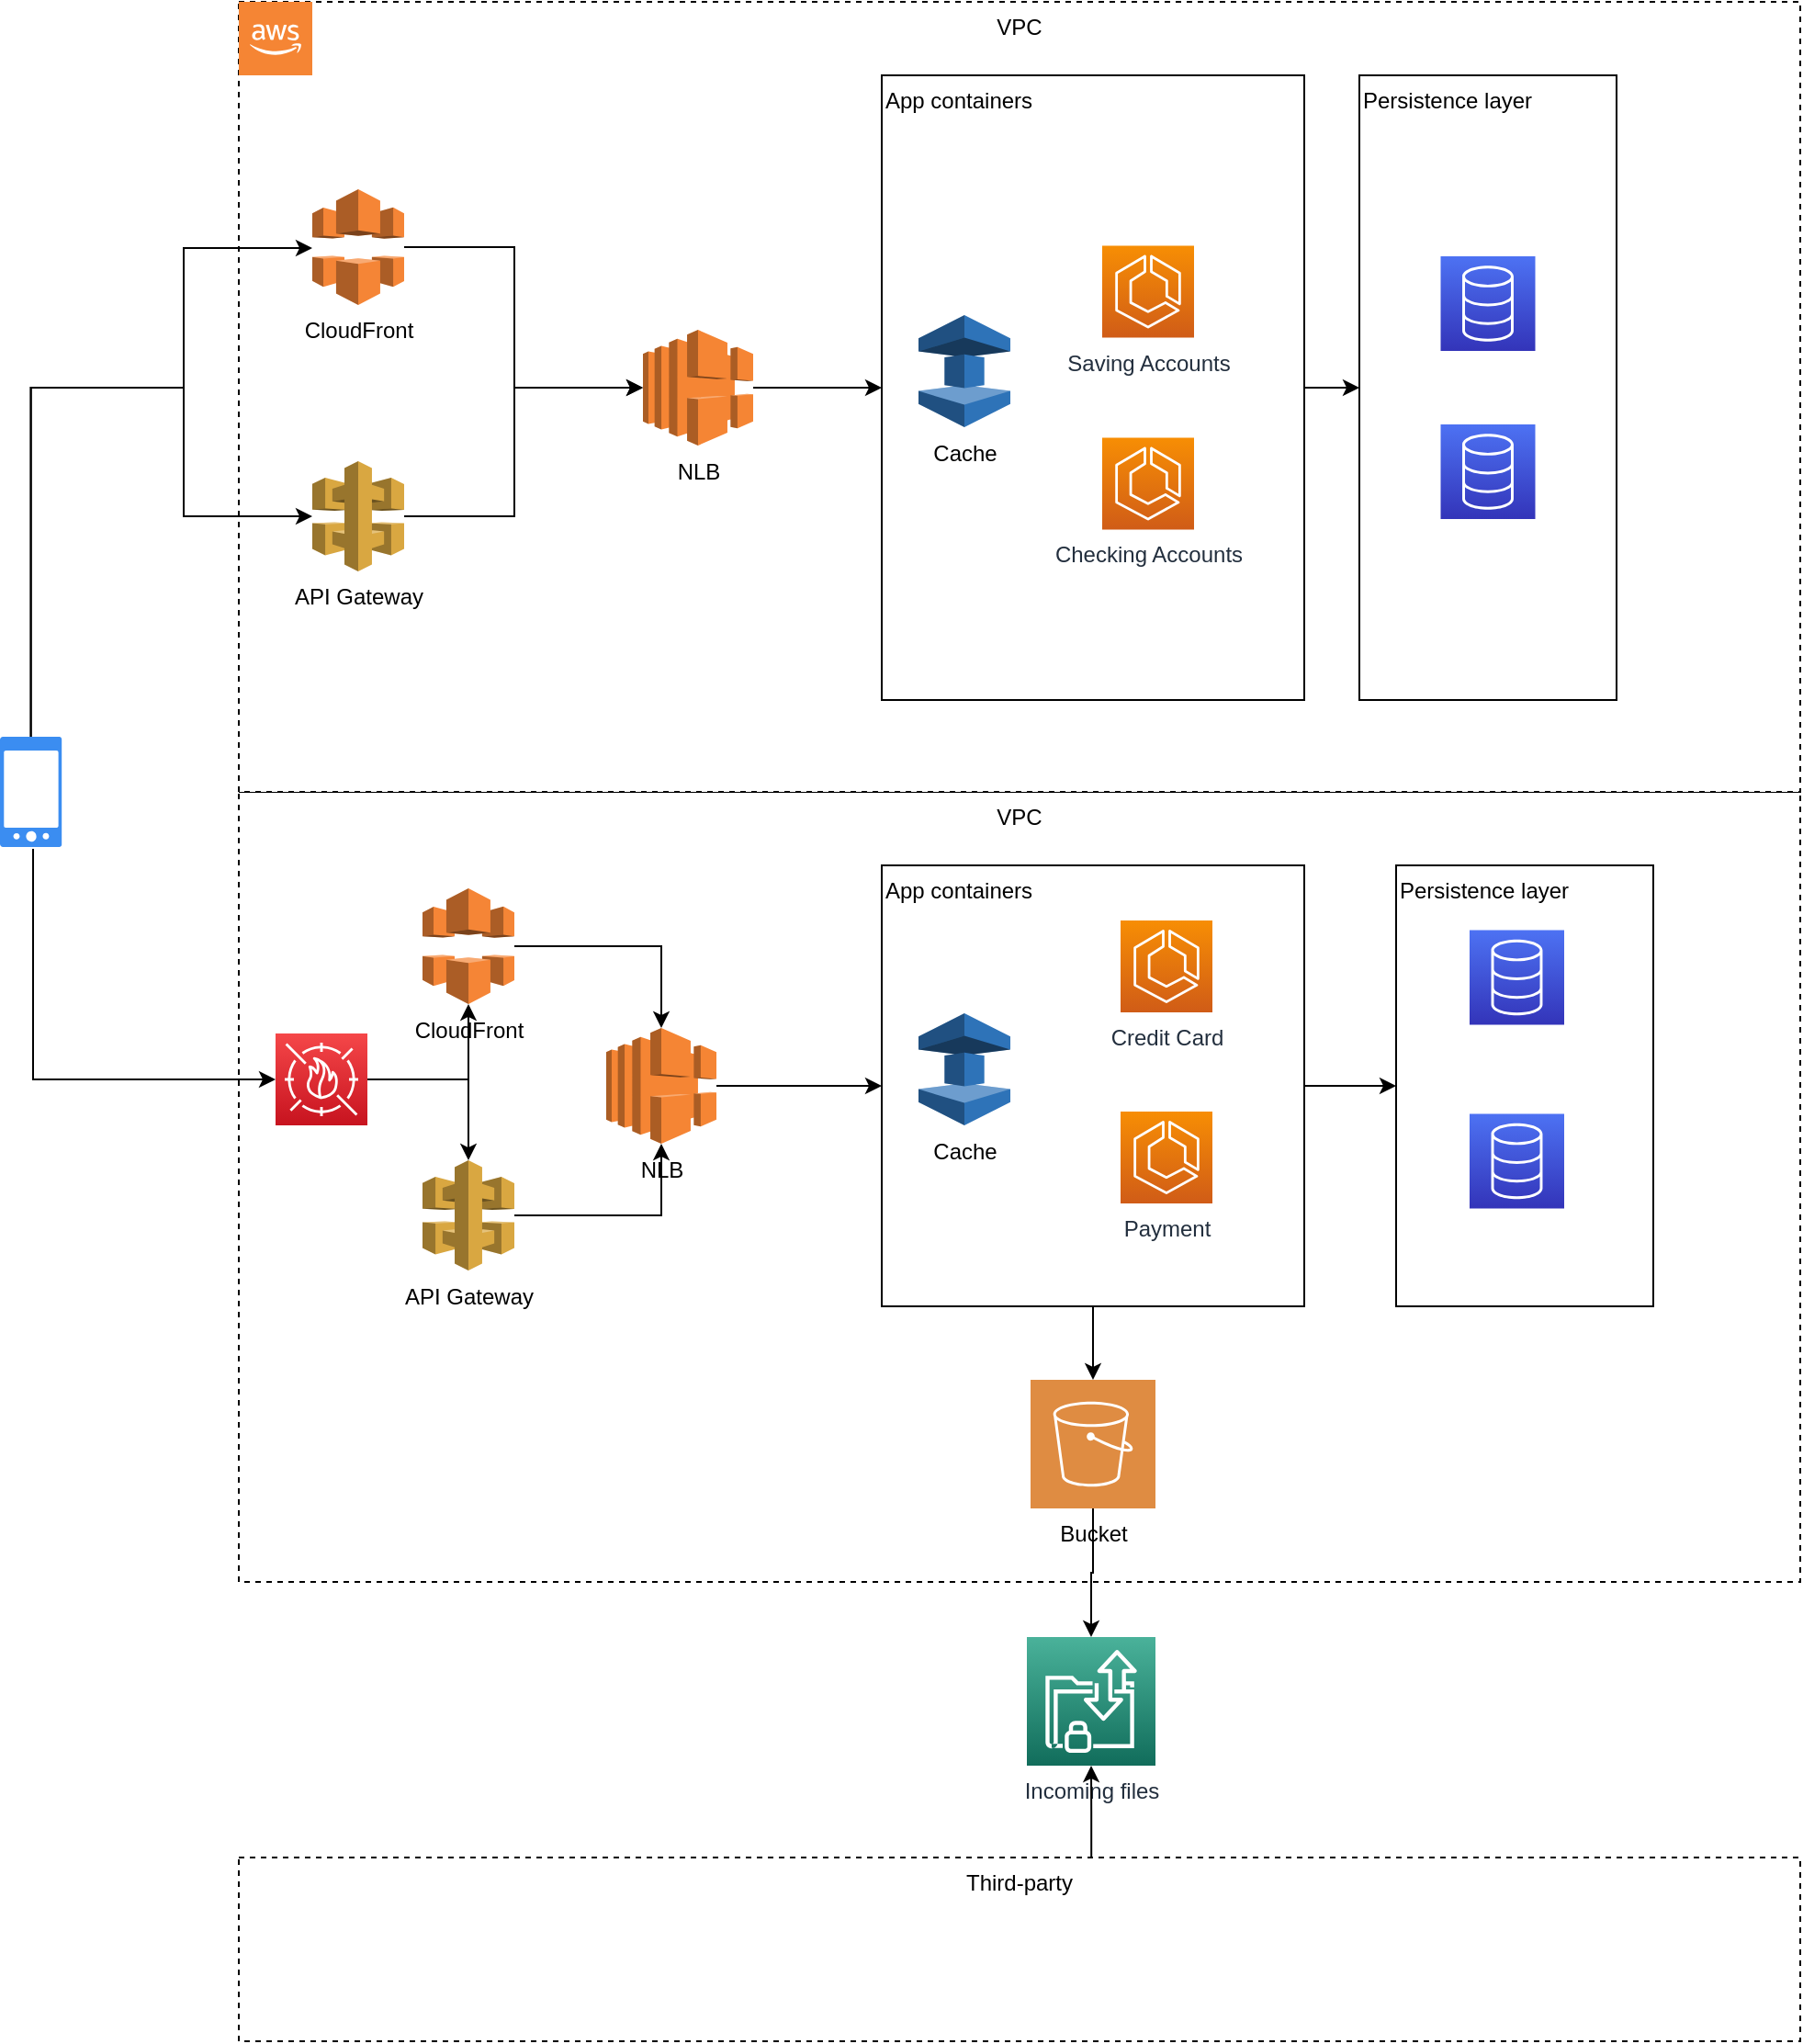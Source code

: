 <mxfile version="20.8.3" type="github">
  <diagram id="5bzbKDXPPmBTwJNbyLpx" name="Página-1">
    <mxGraphModel dx="1361" dy="769" grid="1" gridSize="10" guides="1" tooltips="1" connect="1" arrows="1" fold="1" page="0" pageScale="1" pageWidth="827" pageHeight="1169" math="0" shadow="0">
      <root>
        <mxCell id="0" />
        <mxCell id="1" parent="0" />
        <mxCell id="rhNm14BsYkUtB-FH_xdw-1" value="VPC" style="rounded=0;whiteSpace=wrap;html=1;verticalAlign=top;dashed=1;" vertex="1" parent="1">
          <mxGeometry x="140" y="490" width="850" height="430" as="geometry" />
        </mxCell>
        <mxCell id="9ftaW-9AjqoJVhmIAfhh-5" value="VPC" style="rounded=0;whiteSpace=wrap;html=1;verticalAlign=top;dashed=1;" parent="1" vertex="1">
          <mxGeometry x="140" y="60" width="850" height="430" as="geometry" />
        </mxCell>
        <mxCell id="9ftaW-9AjqoJVhmIAfhh-8" style="edgeStyle=orthogonalEdgeStyle;rounded=0;orthogonalLoop=1;jettySize=auto;html=1;" parent="1" source="9ftaW-9AjqoJVhmIAfhh-1" target="9ftaW-9AjqoJVhmIAfhh-2" edge="1">
          <mxGeometry relative="1" as="geometry">
            <Array as="points">
              <mxPoint x="110" y="270" />
              <mxPoint x="110" y="194" />
            </Array>
          </mxGeometry>
        </mxCell>
        <mxCell id="9ftaW-9AjqoJVhmIAfhh-9" style="edgeStyle=orthogonalEdgeStyle;rounded=0;orthogonalLoop=1;jettySize=auto;html=1;" parent="1" source="9ftaW-9AjqoJVhmIAfhh-1" target="9ftaW-9AjqoJVhmIAfhh-7" edge="1">
          <mxGeometry relative="1" as="geometry">
            <Array as="points">
              <mxPoint x="110" y="270" />
              <mxPoint x="110" y="340" />
            </Array>
          </mxGeometry>
        </mxCell>
        <mxCell id="rhNm14BsYkUtB-FH_xdw-19" style="edgeStyle=orthogonalEdgeStyle;rounded=0;orthogonalLoop=1;jettySize=auto;html=1;entryX=0;entryY=0.5;entryDx=0;entryDy=0;entryPerimeter=0;exitX=0.536;exitY=1.017;exitDx=0;exitDy=0;exitPerimeter=0;" edge="1" parent="1" source="9ftaW-9AjqoJVhmIAfhh-1" target="rhNm14BsYkUtB-FH_xdw-18">
          <mxGeometry relative="1" as="geometry" />
        </mxCell>
        <mxCell id="9ftaW-9AjqoJVhmIAfhh-1" value="" style="sketch=0;html=1;aspect=fixed;strokeColor=none;shadow=0;align=center;verticalAlign=top;fillColor=#3B8DF1;shape=mxgraph.gcp2.phone_android" parent="1" vertex="1">
          <mxGeometry x="10" y="460" width="33.6" height="60" as="geometry" />
        </mxCell>
        <mxCell id="9ftaW-9AjqoJVhmIAfhh-10" style="edgeStyle=orthogonalEdgeStyle;rounded=0;orthogonalLoop=1;jettySize=auto;html=1;" parent="1" source="9ftaW-9AjqoJVhmIAfhh-2" target="9ftaW-9AjqoJVhmIAfhh-6" edge="1">
          <mxGeometry relative="1" as="geometry">
            <Array as="points">
              <mxPoint x="290" y="194" />
              <mxPoint x="290" y="270" />
            </Array>
          </mxGeometry>
        </mxCell>
        <mxCell id="9ftaW-9AjqoJVhmIAfhh-2" value="CloudFront" style="outlineConnect=0;dashed=0;verticalLabelPosition=bottom;verticalAlign=top;align=center;html=1;shape=mxgraph.aws3.cloudfront;fillColor=#F58536;gradientColor=none;" parent="1" vertex="1">
          <mxGeometry x="180" y="162" width="50" height="63" as="geometry" />
        </mxCell>
        <mxCell id="9ftaW-9AjqoJVhmIAfhh-3" value="" style="outlineConnect=0;dashed=0;verticalLabelPosition=bottom;verticalAlign=top;align=center;html=1;shape=mxgraph.aws3.cloud_2;fillColor=#F58534;gradientColor=none;" parent="1" vertex="1">
          <mxGeometry x="140" y="60" width="40" height="40" as="geometry" />
        </mxCell>
        <mxCell id="9ftaW-9AjqoJVhmIAfhh-17" style="edgeStyle=orthogonalEdgeStyle;rounded=0;orthogonalLoop=1;jettySize=auto;html=1;" parent="1" source="9ftaW-9AjqoJVhmIAfhh-6" target="9ftaW-9AjqoJVhmIAfhh-13" edge="1">
          <mxGeometry relative="1" as="geometry" />
        </mxCell>
        <mxCell id="9ftaW-9AjqoJVhmIAfhh-6" value="NLB" style="outlineConnect=0;dashed=0;verticalLabelPosition=bottom;verticalAlign=top;align=center;html=1;shape=mxgraph.aws3.elastic_load_balancing;fillColor=#F58534;gradientColor=none;" parent="1" vertex="1">
          <mxGeometry x="360" y="238.5" width="60" height="63" as="geometry" />
        </mxCell>
        <mxCell id="9ftaW-9AjqoJVhmIAfhh-11" style="edgeStyle=orthogonalEdgeStyle;rounded=0;orthogonalLoop=1;jettySize=auto;html=1;" parent="1" source="9ftaW-9AjqoJVhmIAfhh-7" target="9ftaW-9AjqoJVhmIAfhh-6" edge="1">
          <mxGeometry relative="1" as="geometry">
            <Array as="points">
              <mxPoint x="290" y="340" />
              <mxPoint x="290" y="270" />
            </Array>
          </mxGeometry>
        </mxCell>
        <mxCell id="9ftaW-9AjqoJVhmIAfhh-7" value="API Gateway" style="outlineConnect=0;dashed=0;verticalLabelPosition=bottom;verticalAlign=top;align=center;html=1;shape=mxgraph.aws3.api_gateway;fillColor=#D9A741;gradientColor=none;" parent="1" vertex="1">
          <mxGeometry x="180" y="310" width="50" height="60" as="geometry" />
        </mxCell>
        <mxCell id="9ftaW-9AjqoJVhmIAfhh-22" style="edgeStyle=orthogonalEdgeStyle;rounded=0;orthogonalLoop=1;jettySize=auto;html=1;entryX=0;entryY=0.5;entryDx=0;entryDy=0;" parent="1" source="9ftaW-9AjqoJVhmIAfhh-13" target="9ftaW-9AjqoJVhmIAfhh-18" edge="1">
          <mxGeometry relative="1" as="geometry" />
        </mxCell>
        <mxCell id="9ftaW-9AjqoJVhmIAfhh-13" value="&lt;div&gt;App containers&lt;br&gt;&lt;/div&gt;" style="rounded=0;whiteSpace=wrap;html=1;align=left;verticalAlign=top;" parent="1" vertex="1">
          <mxGeometry x="490" y="100" width="230" height="340" as="geometry" />
        </mxCell>
        <mxCell id="9ftaW-9AjqoJVhmIAfhh-12" value="Cache" style="outlineConnect=0;dashed=0;verticalLabelPosition=bottom;verticalAlign=top;align=center;html=1;shape=mxgraph.aws3.elasticache;fillColor=#2E73B8;gradientColor=none;" parent="1" vertex="1">
          <mxGeometry x="510" y="230.5" width="50" height="61" as="geometry" />
        </mxCell>
        <mxCell id="9ftaW-9AjqoJVhmIAfhh-14" value="Saving Accounts" style="sketch=0;points=[[0,0,0],[0.25,0,0],[0.5,0,0],[0.75,0,0],[1,0,0],[0,1,0],[0.25,1,0],[0.5,1,0],[0.75,1,0],[1,1,0],[0,0.25,0],[0,0.5,0],[0,0.75,0],[1,0.25,0],[1,0.5,0],[1,0.75,0]];outlineConnect=0;fontColor=#232F3E;gradientColor=#F78E04;gradientDirection=north;fillColor=#D05C17;strokeColor=#ffffff;dashed=0;verticalLabelPosition=bottom;verticalAlign=top;align=center;html=1;fontSize=12;fontStyle=0;aspect=fixed;shape=mxgraph.aws4.resourceIcon;resIcon=mxgraph.aws4.ecs;" parent="1" vertex="1">
          <mxGeometry x="610" y="192.75" width="50" height="50" as="geometry" />
        </mxCell>
        <mxCell id="9ftaW-9AjqoJVhmIAfhh-15" value="Checking Accounts" style="sketch=0;points=[[0,0,0],[0.25,0,0],[0.5,0,0],[0.75,0,0],[1,0,0],[0,1,0],[0.25,1,0],[0.5,1,0],[0.75,1,0],[1,1,0],[0,0.25,0],[0,0.5,0],[0,0.75,0],[1,0.25,0],[1,0.5,0],[1,0.75,0]];outlineConnect=0;fontColor=#232F3E;gradientColor=#F78E04;gradientDirection=north;fillColor=#D05C17;strokeColor=#ffffff;dashed=0;verticalLabelPosition=bottom;verticalAlign=top;align=center;html=1;fontSize=12;fontStyle=0;aspect=fixed;shape=mxgraph.aws4.resourceIcon;resIcon=mxgraph.aws4.ecs;" parent="1" vertex="1">
          <mxGeometry x="610" y="297.25" width="50" height="50" as="geometry" />
        </mxCell>
        <mxCell id="9ftaW-9AjqoJVhmIAfhh-18" value="Persistence layer" style="rounded=0;whiteSpace=wrap;html=1;align=left;verticalAlign=top;" parent="1" vertex="1">
          <mxGeometry x="750" y="100" width="140" height="340" as="geometry" />
        </mxCell>
        <mxCell id="9ftaW-9AjqoJVhmIAfhh-19" value="" style="sketch=0;points=[[0,0,0],[0.25,0,0],[0.5,0,0],[0.75,0,0],[1,0,0],[0,1,0],[0.25,1,0],[0.5,1,0],[0.75,1,0],[1,1,0],[0,0.25,0],[0,0.5,0],[0,0.75,0],[1,0.25,0],[1,0.5,0],[1,0.75,0]];outlineConnect=0;fontColor=#232F3E;gradientColor=#4D72F3;gradientDirection=north;fillColor=#3334B9;strokeColor=#ffffff;dashed=0;verticalLabelPosition=bottom;verticalAlign=top;align=center;html=1;fontSize=12;fontStyle=0;aspect=fixed;shape=mxgraph.aws4.resourceIcon;resIcon=mxgraph.aws4.database;" parent="1" vertex="1">
          <mxGeometry x="794.25" y="198.5" width="51.5" height="51.5" as="geometry" />
        </mxCell>
        <mxCell id="9ftaW-9AjqoJVhmIAfhh-20" value="" style="sketch=0;points=[[0,0,0],[0.25,0,0],[0.5,0,0],[0.75,0,0],[1,0,0],[0,1,0],[0.25,1,0],[0.5,1,0],[0.75,1,0],[1,1,0],[0,0.25,0],[0,0.5,0],[0,0.75,0],[1,0.25,0],[1,0.5,0],[1,0.75,0]];outlineConnect=0;fontColor=#232F3E;gradientColor=#4D72F3;gradientDirection=north;fillColor=#3334B9;strokeColor=#ffffff;dashed=0;verticalLabelPosition=bottom;verticalAlign=top;align=center;html=1;fontSize=12;fontStyle=0;aspect=fixed;shape=mxgraph.aws4.resourceIcon;resIcon=mxgraph.aws4.database;" parent="1" vertex="1">
          <mxGeometry x="794.25" y="290" width="51.5" height="51.5" as="geometry" />
        </mxCell>
        <mxCell id="rhNm14BsYkUtB-FH_xdw-8" style="edgeStyle=orthogonalEdgeStyle;rounded=0;orthogonalLoop=1;jettySize=auto;html=1;" edge="1" parent="1" source="rhNm14BsYkUtB-FH_xdw-4" target="rhNm14BsYkUtB-FH_xdw-9">
          <mxGeometry relative="1" as="geometry" />
        </mxCell>
        <mxCell id="rhNm14BsYkUtB-FH_xdw-17" style="edgeStyle=orthogonalEdgeStyle;rounded=0;orthogonalLoop=1;jettySize=auto;html=1;" edge="1" parent="1" source="rhNm14BsYkUtB-FH_xdw-4" target="rhNm14BsYkUtB-FH_xdw-14">
          <mxGeometry relative="1" as="geometry" />
        </mxCell>
        <mxCell id="rhNm14BsYkUtB-FH_xdw-4" value="&lt;div&gt;App containers&lt;br&gt;&lt;/div&gt;" style="rounded=0;whiteSpace=wrap;html=1;align=left;verticalAlign=top;" vertex="1" parent="1">
          <mxGeometry x="490" y="530" width="230" height="240" as="geometry" />
        </mxCell>
        <mxCell id="rhNm14BsYkUtB-FH_xdw-5" value="Cache" style="outlineConnect=0;dashed=0;verticalLabelPosition=bottom;verticalAlign=top;align=center;html=1;shape=mxgraph.aws3.elasticache;fillColor=#2E73B8;gradientColor=none;" vertex="1" parent="1">
          <mxGeometry x="510" y="610.5" width="50" height="61" as="geometry" />
        </mxCell>
        <mxCell id="rhNm14BsYkUtB-FH_xdw-6" value="Credit Card" style="sketch=0;points=[[0,0,0],[0.25,0,0],[0.5,0,0],[0.75,0,0],[1,0,0],[0,1,0],[0.25,1,0],[0.5,1,0],[0.75,1,0],[1,1,0],[0,0.25,0],[0,0.5,0],[0,0.75,0],[1,0.25,0],[1,0.5,0],[1,0.75,0]];outlineConnect=0;fontColor=#232F3E;gradientColor=#F78E04;gradientDirection=north;fillColor=#D05C17;strokeColor=#ffffff;dashed=0;verticalLabelPosition=bottom;verticalAlign=top;align=center;html=1;fontSize=12;fontStyle=0;aspect=fixed;shape=mxgraph.aws4.resourceIcon;resIcon=mxgraph.aws4.ecs;" vertex="1" parent="1">
          <mxGeometry x="620" y="560" width="50" height="50" as="geometry" />
        </mxCell>
        <mxCell id="rhNm14BsYkUtB-FH_xdw-7" value="Payment" style="sketch=0;points=[[0,0,0],[0.25,0,0],[0.5,0,0],[0.75,0,0],[1,0,0],[0,1,0],[0.25,1,0],[0.5,1,0],[0.75,1,0],[1,1,0],[0,0.25,0],[0,0.5,0],[0,0.75,0],[1,0.25,0],[1,0.5,0],[1,0.75,0]];outlineConnect=0;fontColor=#232F3E;gradientColor=#F78E04;gradientDirection=north;fillColor=#D05C17;strokeColor=#ffffff;dashed=0;verticalLabelPosition=bottom;verticalAlign=top;align=center;html=1;fontSize=12;fontStyle=0;aspect=fixed;shape=mxgraph.aws4.resourceIcon;resIcon=mxgraph.aws4.ecs;" vertex="1" parent="1">
          <mxGeometry x="620" y="664" width="50" height="50" as="geometry" />
        </mxCell>
        <mxCell id="rhNm14BsYkUtB-FH_xdw-11" style="edgeStyle=orthogonalEdgeStyle;rounded=0;orthogonalLoop=1;jettySize=auto;html=1;" edge="1" parent="1" source="rhNm14BsYkUtB-FH_xdw-9" target="rhNm14BsYkUtB-FH_xdw-10">
          <mxGeometry relative="1" as="geometry" />
        </mxCell>
        <mxCell id="rhNm14BsYkUtB-FH_xdw-9" value="Bucket" style="sketch=0;pointerEvents=1;shadow=0;dashed=0;html=1;strokeColor=none;fillColor=#DF8C42;labelPosition=center;verticalLabelPosition=bottom;verticalAlign=top;align=center;outlineConnect=0;shape=mxgraph.veeam2.aws_s3;" vertex="1" parent="1">
          <mxGeometry x="571" y="810" width="68" height="70" as="geometry" />
        </mxCell>
        <mxCell id="rhNm14BsYkUtB-FH_xdw-10" value="Incoming files" style="sketch=0;points=[[0,0,0],[0.25,0,0],[0.5,0,0],[0.75,0,0],[1,0,0],[0,1,0],[0.25,1,0],[0.5,1,0],[0.75,1,0],[1,1,0],[0,0.25,0],[0,0.5,0],[0,0.75,0],[1,0.25,0],[1,0.5,0],[1,0.75,0]];outlineConnect=0;fontColor=#232F3E;gradientColor=#4AB29A;gradientDirection=north;fillColor=#116D5B;strokeColor=#ffffff;dashed=0;verticalLabelPosition=bottom;verticalAlign=top;align=center;html=1;fontSize=12;fontStyle=0;aspect=fixed;shape=mxgraph.aws4.resourceIcon;resIcon=mxgraph.aws4.transfer_for_sftp;" vertex="1" parent="1">
          <mxGeometry x="569" y="950" width="70" height="70" as="geometry" />
        </mxCell>
        <mxCell id="rhNm14BsYkUtB-FH_xdw-13" style="edgeStyle=orthogonalEdgeStyle;rounded=0;orthogonalLoop=1;jettySize=auto;html=1;entryX=0.5;entryY=1;entryDx=0;entryDy=0;entryPerimeter=0;exitX=0.546;exitY=0.01;exitDx=0;exitDy=0;exitPerimeter=0;" edge="1" parent="1" source="rhNm14BsYkUtB-FH_xdw-12" target="rhNm14BsYkUtB-FH_xdw-10">
          <mxGeometry relative="1" as="geometry" />
        </mxCell>
        <mxCell id="rhNm14BsYkUtB-FH_xdw-12" value="Third-party" style="rounded=0;whiteSpace=wrap;html=1;verticalAlign=top;dashed=1;" vertex="1" parent="1">
          <mxGeometry x="140" y="1070" width="850" height="100" as="geometry" />
        </mxCell>
        <mxCell id="rhNm14BsYkUtB-FH_xdw-14" value="Persistence layer" style="rounded=0;whiteSpace=wrap;html=1;align=left;verticalAlign=top;" vertex="1" parent="1">
          <mxGeometry x="770" y="530" width="140" height="240" as="geometry" />
        </mxCell>
        <mxCell id="rhNm14BsYkUtB-FH_xdw-15" value="" style="sketch=0;points=[[0,0,0],[0.25,0,0],[0.5,0,0],[0.75,0,0],[1,0,0],[0,1,0],[0.25,1,0],[0.5,1,0],[0.75,1,0],[1,1,0],[0,0.25,0],[0,0.5,0],[0,0.75,0],[1,0.25,0],[1,0.5,0],[1,0.75,0]];outlineConnect=0;fontColor=#232F3E;gradientColor=#4D72F3;gradientDirection=north;fillColor=#3334B9;strokeColor=#ffffff;dashed=0;verticalLabelPosition=bottom;verticalAlign=top;align=center;html=1;fontSize=12;fontStyle=0;aspect=fixed;shape=mxgraph.aws4.resourceIcon;resIcon=mxgraph.aws4.database;" vertex="1" parent="1">
          <mxGeometry x="810" y="565.25" width="51.5" height="51.5" as="geometry" />
        </mxCell>
        <mxCell id="rhNm14BsYkUtB-FH_xdw-16" value="" style="sketch=0;points=[[0,0,0],[0.25,0,0],[0.5,0,0],[0.75,0,0],[1,0,0],[0,1,0],[0.25,1,0],[0.5,1,0],[0.75,1,0],[1,1,0],[0,0.25,0],[0,0.5,0],[0,0.75,0],[1,0.25,0],[1,0.5,0],[1,0.75,0]];outlineConnect=0;fontColor=#232F3E;gradientColor=#4D72F3;gradientDirection=north;fillColor=#3334B9;strokeColor=#ffffff;dashed=0;verticalLabelPosition=bottom;verticalAlign=top;align=center;html=1;fontSize=12;fontStyle=0;aspect=fixed;shape=mxgraph.aws4.resourceIcon;resIcon=mxgraph.aws4.database;" vertex="1" parent="1">
          <mxGeometry x="810" y="665.25" width="51.5" height="51.5" as="geometry" />
        </mxCell>
        <mxCell id="rhNm14BsYkUtB-FH_xdw-23" style="edgeStyle=orthogonalEdgeStyle;rounded=0;orthogonalLoop=1;jettySize=auto;html=1;" edge="1" parent="1" source="rhNm14BsYkUtB-FH_xdw-18" target="rhNm14BsYkUtB-FH_xdw-20">
          <mxGeometry relative="1" as="geometry" />
        </mxCell>
        <mxCell id="rhNm14BsYkUtB-FH_xdw-24" style="edgeStyle=orthogonalEdgeStyle;rounded=0;orthogonalLoop=1;jettySize=auto;html=1;" edge="1" parent="1" source="rhNm14BsYkUtB-FH_xdw-18" target="rhNm14BsYkUtB-FH_xdw-22">
          <mxGeometry relative="1" as="geometry" />
        </mxCell>
        <mxCell id="rhNm14BsYkUtB-FH_xdw-18" value="" style="sketch=0;points=[[0,0,0],[0.25,0,0],[0.5,0,0],[0.75,0,0],[1,0,0],[0,1,0],[0.25,1,0],[0.5,1,0],[0.75,1,0],[1,1,0],[0,0.25,0],[0,0.5,0],[0,0.75,0],[1,0.25,0],[1,0.5,0],[1,0.75,0]];outlineConnect=0;fontColor=#232F3E;gradientColor=#F54749;gradientDirection=north;fillColor=#C7131F;strokeColor=#ffffff;dashed=0;verticalLabelPosition=bottom;verticalAlign=top;align=center;html=1;fontSize=12;fontStyle=0;aspect=fixed;shape=mxgraph.aws4.resourceIcon;resIcon=mxgraph.aws4.waf;" vertex="1" parent="1">
          <mxGeometry x="160" y="621.5" width="50" height="50" as="geometry" />
        </mxCell>
        <mxCell id="rhNm14BsYkUtB-FH_xdw-25" style="edgeStyle=orthogonalEdgeStyle;rounded=0;orthogonalLoop=1;jettySize=auto;html=1;" edge="1" parent="1" source="rhNm14BsYkUtB-FH_xdw-20" target="rhNm14BsYkUtB-FH_xdw-21">
          <mxGeometry relative="1" as="geometry" />
        </mxCell>
        <mxCell id="rhNm14BsYkUtB-FH_xdw-20" value="CloudFront" style="outlineConnect=0;dashed=0;verticalLabelPosition=bottom;verticalAlign=top;align=center;html=1;shape=mxgraph.aws3.cloudfront;fillColor=#F58536;gradientColor=none;" vertex="1" parent="1">
          <mxGeometry x="240" y="542.5" width="50" height="63" as="geometry" />
        </mxCell>
        <mxCell id="rhNm14BsYkUtB-FH_xdw-27" style="edgeStyle=orthogonalEdgeStyle;rounded=0;orthogonalLoop=1;jettySize=auto;html=1;" edge="1" parent="1" source="rhNm14BsYkUtB-FH_xdw-21" target="rhNm14BsYkUtB-FH_xdw-4">
          <mxGeometry relative="1" as="geometry" />
        </mxCell>
        <mxCell id="rhNm14BsYkUtB-FH_xdw-21" value="NLB" style="outlineConnect=0;dashed=0;verticalLabelPosition=bottom;verticalAlign=top;align=center;html=1;shape=mxgraph.aws3.elastic_load_balancing;fillColor=#F58534;gradientColor=none;" vertex="1" parent="1">
          <mxGeometry x="340" y="618.5" width="60" height="63" as="geometry" />
        </mxCell>
        <mxCell id="rhNm14BsYkUtB-FH_xdw-26" style="edgeStyle=orthogonalEdgeStyle;rounded=0;orthogonalLoop=1;jettySize=auto;html=1;" edge="1" parent="1" source="rhNm14BsYkUtB-FH_xdw-22" target="rhNm14BsYkUtB-FH_xdw-21">
          <mxGeometry relative="1" as="geometry" />
        </mxCell>
        <mxCell id="rhNm14BsYkUtB-FH_xdw-22" value="API Gateway" style="outlineConnect=0;dashed=0;verticalLabelPosition=bottom;verticalAlign=top;align=center;html=1;shape=mxgraph.aws3.api_gateway;fillColor=#D9A741;gradientColor=none;" vertex="1" parent="1">
          <mxGeometry x="240" y="690.5" width="50" height="60" as="geometry" />
        </mxCell>
      </root>
    </mxGraphModel>
  </diagram>
</mxfile>

